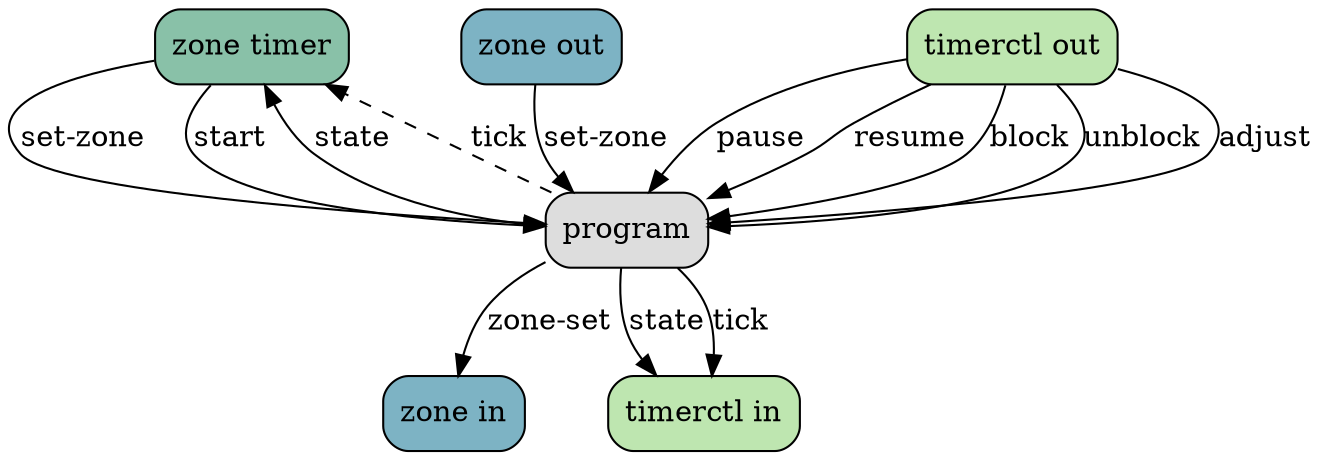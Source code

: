 digraph G {
    graph [rankdir=TB]
    "zone timer" [shape=Mrecord,style=filled,fillcolor="#89C1A8"];
    "zone out" [shape=Mrecord,style=filled,fillcolor="#7DB3C4"];
    "zone in" [shape=Mrecord,style=filled,fillcolor="#7DB3C4"];
    "timerctl in" [shape=Mrecord,style=filled,fillcolor="#BEE6B0"];
    "timerctl out" [shape=Mrecord,style=filled,fillcolor="#BEE6B0"];
    program [shape=Mrecord,style=filled,fillcolor="#DDDDDD"];

    "zone timer" -> program [label="set-zone"];
    "zone timer" -> program [label="start"];
    program -> "zone timer" [label="state"];
    program -> "zone timer" [style=dashed,label="tick"];
    "zone out" -> program [label="set-zone"];
    program -> "zone in" [label="zone-set"];
    "timerctl out" -> program [label="pause"];
    "timerctl out" -> program [label="resume"];
    "timerctl out" -> program [label="block"];
    "timerctl out" -> program [label="unblock"];
    "timerctl out" -> program [label="adjust"];
    program -> "timerctl in" [label="state"];
    program -> "timerctl in" [label="tick"];
}
